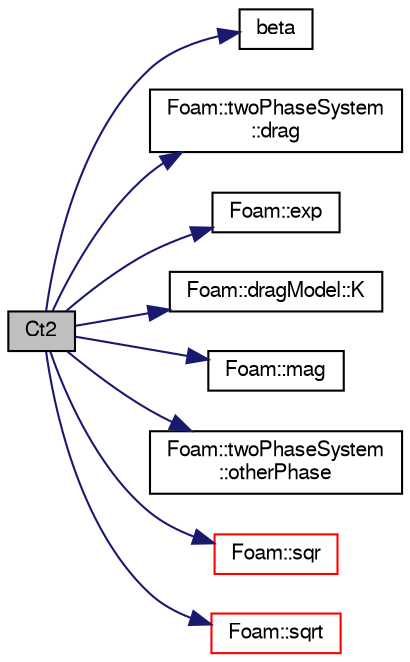 digraph "Ct2"
{
  bgcolor="transparent";
  edge [fontname="FreeSans",fontsize="10",labelfontname="FreeSans",labelfontsize="10"];
  node [fontname="FreeSans",fontsize="10",shape=record];
  rankdir="LR";
  Node396 [label="Ct2",height=0.2,width=0.4,color="black", fillcolor="grey75", style="filled", fontcolor="black"];
  Node396 -> Node397 [color="midnightblue",fontsize="10",style="solid",fontname="FreeSans"];
  Node397 [label="beta",height=0.2,width=0.4,color="black",URL="$a39152.html#a8c8c91fc032b25dcc9e3d971fac17272"];
  Node396 -> Node398 [color="midnightblue",fontsize="10",style="solid",fontname="FreeSans"];
  Node398 [label="Foam::twoPhaseSystem\l::drag",height=0.2,width=0.4,color="black",URL="$a32386.html#acf64aff7136c575353488f9f6d926062",tooltip="Return the drag model for the supplied phase. "];
  Node396 -> Node399 [color="midnightblue",fontsize="10",style="solid",fontname="FreeSans"];
  Node399 [label="Foam::exp",height=0.2,width=0.4,color="black",URL="$a21124.html#a12bca6c677fcf0977532179c3cb9bb89"];
  Node396 -> Node400 [color="midnightblue",fontsize="10",style="solid",fontname="FreeSans"];
  Node400 [label="Foam::dragModel::K",height=0.2,width=0.4,color="black",URL="$a32006.html#a7dd95bf8813a9cae5ae8692d2a640fca",tooltip="the dragfunction K used in the momentum eq. "];
  Node396 -> Node401 [color="midnightblue",fontsize="10",style="solid",fontname="FreeSans"];
  Node401 [label="Foam::mag",height=0.2,width=0.4,color="black",URL="$a21124.html#a929da2a3fdcf3dacbbe0487d3a330dae"];
  Node396 -> Node402 [color="midnightblue",fontsize="10",style="solid",fontname="FreeSans"];
  Node402 [label="Foam::twoPhaseSystem\l::otherPhase",height=0.2,width=0.4,color="black",URL="$a32386.html#a21dba21eddc0728483db4760c08b11c6",tooltip="Return the phase not given as an argument. "];
  Node396 -> Node403 [color="midnightblue",fontsize="10",style="solid",fontname="FreeSans"];
  Node403 [label="Foam::sqr",height=0.2,width=0.4,color="red",URL="$a21124.html#a277dc11c581d53826ab5090b08f3b17b"];
  Node396 -> Node407 [color="midnightblue",fontsize="10",style="solid",fontname="FreeSans"];
  Node407 [label="Foam::sqrt",height=0.2,width=0.4,color="red",URL="$a21124.html#a8616bd62eebf2342a80222fecb1bda71"];
}
